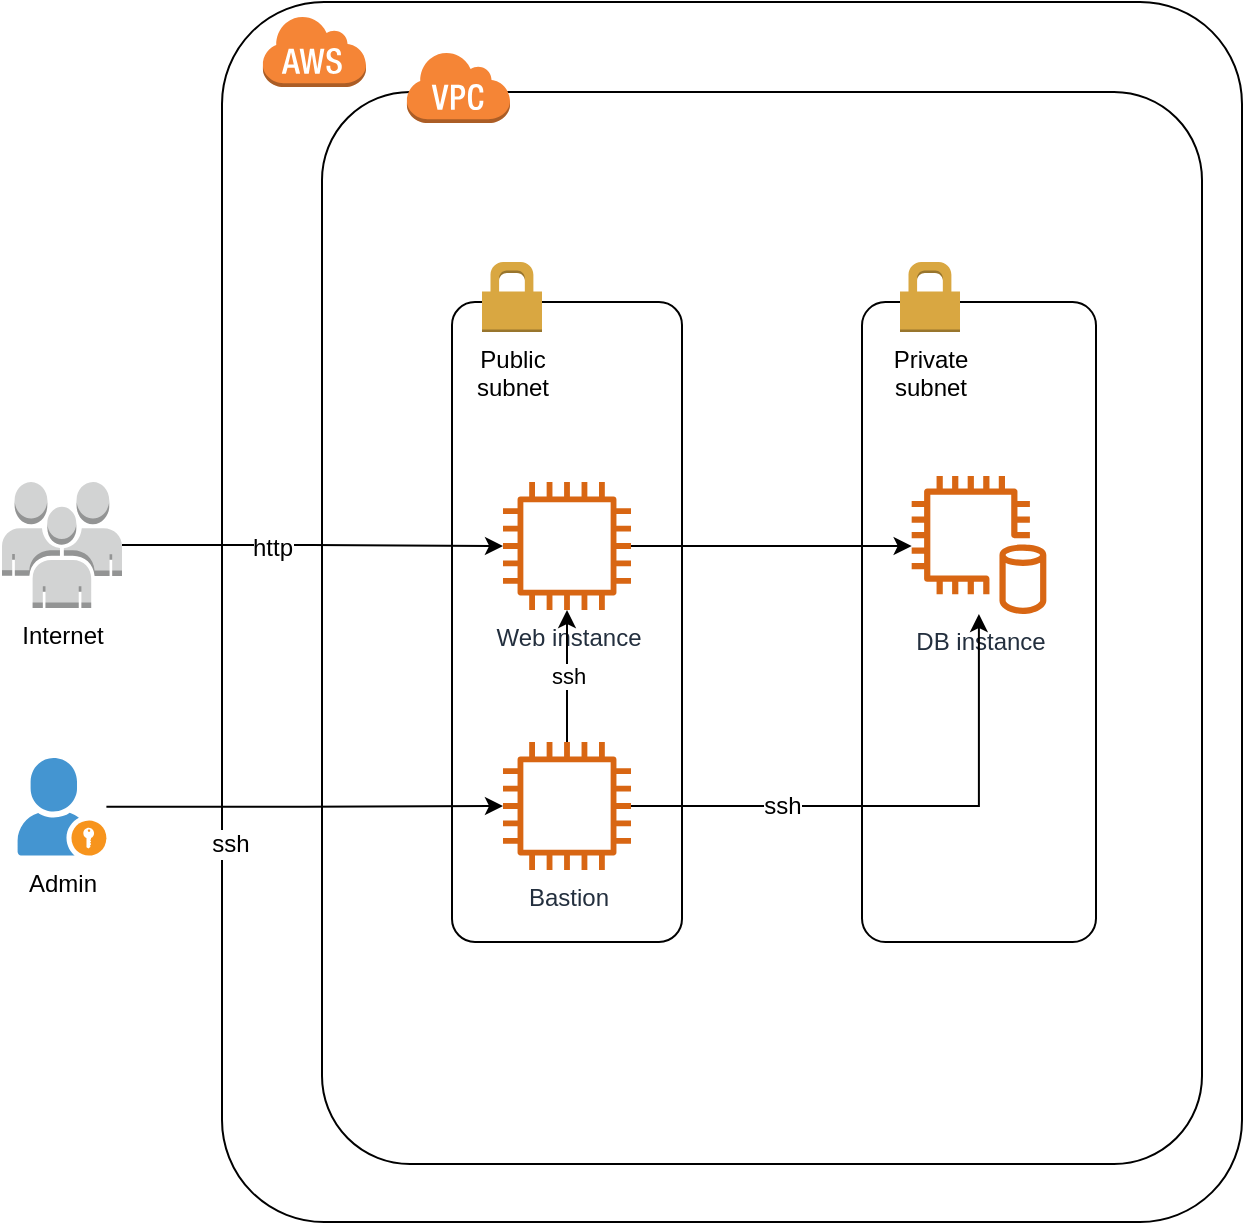 <mxfile version="12.4.2" type="device" pages="1"><diagram id="faAYdmmVHi362ZzeD9U7" name="Page-1"><mxGraphModel dx="1009" dy="421" grid="1" gridSize="10" guides="1" tooltips="1" connect="1" arrows="1" fold="1" page="1" pageScale="1" pageWidth="827" pageHeight="1169" math="0" shadow="0"><root><mxCell id="0"/><mxCell id="1" parent="0"/><mxCell id="Sfgr-Pu6cBmZIIHlNRuQ-5" value="" style="rounded=1;arcSize=10;dashed=0;strokeColor=#000000;fillColor=none;gradientColor=none;strokeWidth=1;" parent="1" vertex="1"><mxGeometry x="170" y="40" width="510" height="610" as="geometry"/></mxCell><mxCell id="Sfgr-Pu6cBmZIIHlNRuQ-7" value="" style="rounded=1;arcSize=10;strokeColor=#000000;fillColor=none;gradientColor=none;strokeWidth=1;perimeterSpacing=0;" parent="1" vertex="1"><mxGeometry x="220" y="85" width="440" height="536" as="geometry"/></mxCell><mxCell id="Sfgr-Pu6cBmZIIHlNRuQ-21" value="" style="rounded=1;arcSize=10;dashed=0;strokeColor=#000000;fillColor=none;gradientColor=none;strokeWidth=1;align=right;html=0;labelPosition=left;verticalLabelPosition=middle;verticalAlign=middle;horizontal=0;" parent="1" vertex="1"><mxGeometry x="285" y="190" width="115" height="320" as="geometry"/></mxCell><mxCell id="8bHSv-6jxeaeYeThPHs--4" value="" style="edgeStyle=orthogonalEdgeStyle;rounded=0;orthogonalLoop=1;jettySize=auto;html=1;" edge="1" parent="1" source="Sfgr-Pu6cBmZIIHlNRuQ-1" target="wJy5nL8BT2rT2vKoltnh-4"><mxGeometry relative="1" as="geometry"/></mxCell><mxCell id="8bHSv-6jxeaeYeThPHs--5" value="http" style="text;html=1;align=center;verticalAlign=middle;resizable=0;points=[];;labelBackgroundColor=#ffffff;" vertex="1" connectable="0" parent="8bHSv-6jxeaeYeThPHs--4"><mxGeometry x="-0.003" y="-20" relative="1" as="geometry"><mxPoint x="-20" y="-19" as="offset"/></mxGeometry></mxCell><mxCell id="Sfgr-Pu6cBmZIIHlNRuQ-1" value="Internet" style="outlineConnect=0;dashed=0;verticalLabelPosition=bottom;verticalAlign=top;align=center;html=1;shape=mxgraph.aws3.users;fillColor=#D2D3D3;gradientColor=none;" parent="1" vertex="1"><mxGeometry x="60" y="280" width="60" height="63" as="geometry"/></mxCell><mxCell id="Sfgr-Pu6cBmZIIHlNRuQ-6" value="" style="dashed=0;html=1;shape=mxgraph.aws3.cloud;fillColor=#F58536;gradientColor=none;dashed=0;" parent="1" vertex="1"><mxGeometry x="190" y="46.5" width="52" height="36" as="geometry"/></mxCell><mxCell id="Sfgr-Pu6cBmZIIHlNRuQ-8" value="" style="dashed=0;html=1;shape=mxgraph.aws3.virtual_private_cloud;fillColor=#F58536;gradientColor=none;dashed=0;" parent="1" vertex="1"><mxGeometry x="262" y="64.5" width="52" height="36" as="geometry"/></mxCell><mxCell id="Sfgr-Pu6cBmZIIHlNRuQ-22" value="Public&lt;br&gt;subnet" style="dashed=0;html=1;shape=mxgraph.aws3.permissions;fillColor=#D9A741;gradientColor=none;dashed=0;strokeWidth=1;align=center;labelPosition=center;verticalLabelPosition=bottom;verticalAlign=top;" parent="1" vertex="1"><mxGeometry x="300" y="170" width="30" height="35" as="geometry"/></mxCell><mxCell id="Sfgr-Pu6cBmZIIHlNRuQ-23" value="" style="rounded=1;arcSize=10;dashed=0;strokeColor=#000000;fillColor=none;gradientColor=none;strokeWidth=1;align=right;html=0;labelPosition=left;verticalLabelPosition=middle;verticalAlign=middle;horizontal=0;" parent="1" vertex="1"><mxGeometry x="490" y="190" width="117" height="320" as="geometry"/></mxCell><mxCell id="Sfgr-Pu6cBmZIIHlNRuQ-24" value="Private&lt;br&gt;subnet" style="dashed=0;html=1;shape=mxgraph.aws3.permissions;fillColor=#D9A741;gradientColor=none;dashed=0;strokeWidth=1;align=center;labelPosition=center;verticalLabelPosition=bottom;verticalAlign=top;" parent="1" vertex="1"><mxGeometry x="509" y="170" width="30" height="35" as="geometry"/></mxCell><mxCell id="wJy5nL8BT2rT2vKoltnh-2" value="DB instance" style="outlineConnect=0;fontColor=#232F3E;gradientColor=none;fillColor=#D86613;strokeColor=none;dashed=0;verticalLabelPosition=bottom;verticalAlign=top;align=center;html=1;fontSize=12;fontStyle=0;aspect=fixed;pointerEvents=1;shape=mxgraph.aws4.db_on_instance2;" parent="1" vertex="1"><mxGeometry x="514" y="277" width="69" height="69" as="geometry"/></mxCell><mxCell id="8bHSv-6jxeaeYeThPHs--13" style="edgeStyle=orthogonalEdgeStyle;rounded=0;orthogonalLoop=1;jettySize=auto;html=1;" edge="1" parent="1" source="wJy5nL8BT2rT2vKoltnh-4" target="wJy5nL8BT2rT2vKoltnh-2"><mxGeometry relative="1" as="geometry"><Array as="points"><mxPoint x="444" y="312"/><mxPoint x="444" y="312"/></Array></mxGeometry></mxCell><mxCell id="wJy5nL8BT2rT2vKoltnh-4" value="Web instance" style="outlineConnect=0;fontColor=#232F3E;gradientColor=none;fillColor=#D86613;strokeColor=none;dashed=0;verticalLabelPosition=bottom;verticalAlign=top;align=center;html=1;fontSize=12;fontStyle=0;aspect=fixed;pointerEvents=1;shape=mxgraph.aws4.instance2;" parent="1" vertex="1"><mxGeometry x="310.5" y="280" width="64" height="64" as="geometry"/></mxCell><mxCell id="8bHSv-6jxeaeYeThPHs--9" value="ssh" style="edgeStyle=orthogonalEdgeStyle;rounded=0;orthogonalLoop=1;jettySize=auto;html=1;" edge="1" parent="1" source="8bHSv-6jxeaeYeThPHs--1" target="wJy5nL8BT2rT2vKoltnh-4"><mxGeometry relative="1" as="geometry"/></mxCell><mxCell id="8bHSv-6jxeaeYeThPHs--11" style="edgeStyle=orthogonalEdgeStyle;rounded=0;orthogonalLoop=1;jettySize=auto;html=1;" edge="1" parent="1" source="8bHSv-6jxeaeYeThPHs--1" target="wJy5nL8BT2rT2vKoltnh-2"><mxGeometry relative="1" as="geometry"/></mxCell><mxCell id="8bHSv-6jxeaeYeThPHs--12" value="ssh" style="text;html=1;align=center;verticalAlign=middle;resizable=0;points=[];;labelBackgroundColor=#ffffff;" vertex="1" connectable="0" parent="8bHSv-6jxeaeYeThPHs--11"><mxGeometry x="-0.451" relative="1" as="geometry"><mxPoint x="1" as="offset"/></mxGeometry></mxCell><mxCell id="8bHSv-6jxeaeYeThPHs--1" value="Bastion" style="outlineConnect=0;fontColor=#232F3E;gradientColor=none;fillColor=#D86613;strokeColor=none;dashed=0;verticalLabelPosition=bottom;verticalAlign=top;align=center;html=1;fontSize=12;fontStyle=0;aspect=fixed;pointerEvents=1;shape=mxgraph.aws4.instance2;" vertex="1" parent="1"><mxGeometry x="310.5" y="410" width="64" height="64" as="geometry"/></mxCell><mxCell id="8bHSv-6jxeaeYeThPHs--7" style="edgeStyle=orthogonalEdgeStyle;rounded=0;orthogonalLoop=1;jettySize=auto;html=1;" edge="1" parent="1" source="8bHSv-6jxeaeYeThPHs--3" target="8bHSv-6jxeaeYeThPHs--1"><mxGeometry relative="1" as="geometry"/></mxCell><mxCell id="8bHSv-6jxeaeYeThPHs--8" value="ssh" style="text;html=1;align=center;verticalAlign=middle;resizable=0;points=[];;labelBackgroundColor=#ffffff;" vertex="1" connectable="0" parent="8bHSv-6jxeaeYeThPHs--7"><mxGeometry x="-0.004" y="19" relative="1" as="geometry"><mxPoint x="-19" y="18" as="offset"/></mxGeometry></mxCell><mxCell id="8bHSv-6jxeaeYeThPHs--3" value="Admin" style="shadow=0;dashed=0;html=1;strokeColor=none;fillColor=#4495D1;labelPosition=center;verticalLabelPosition=bottom;verticalAlign=top;align=center;outlineConnect=0;shape=mxgraph.veeam.portal_admin;" vertex="1" parent="1"><mxGeometry x="67.8" y="418" width="44.4" height="48.8" as="geometry"/></mxCell></root></mxGraphModel></diagram></mxfile>